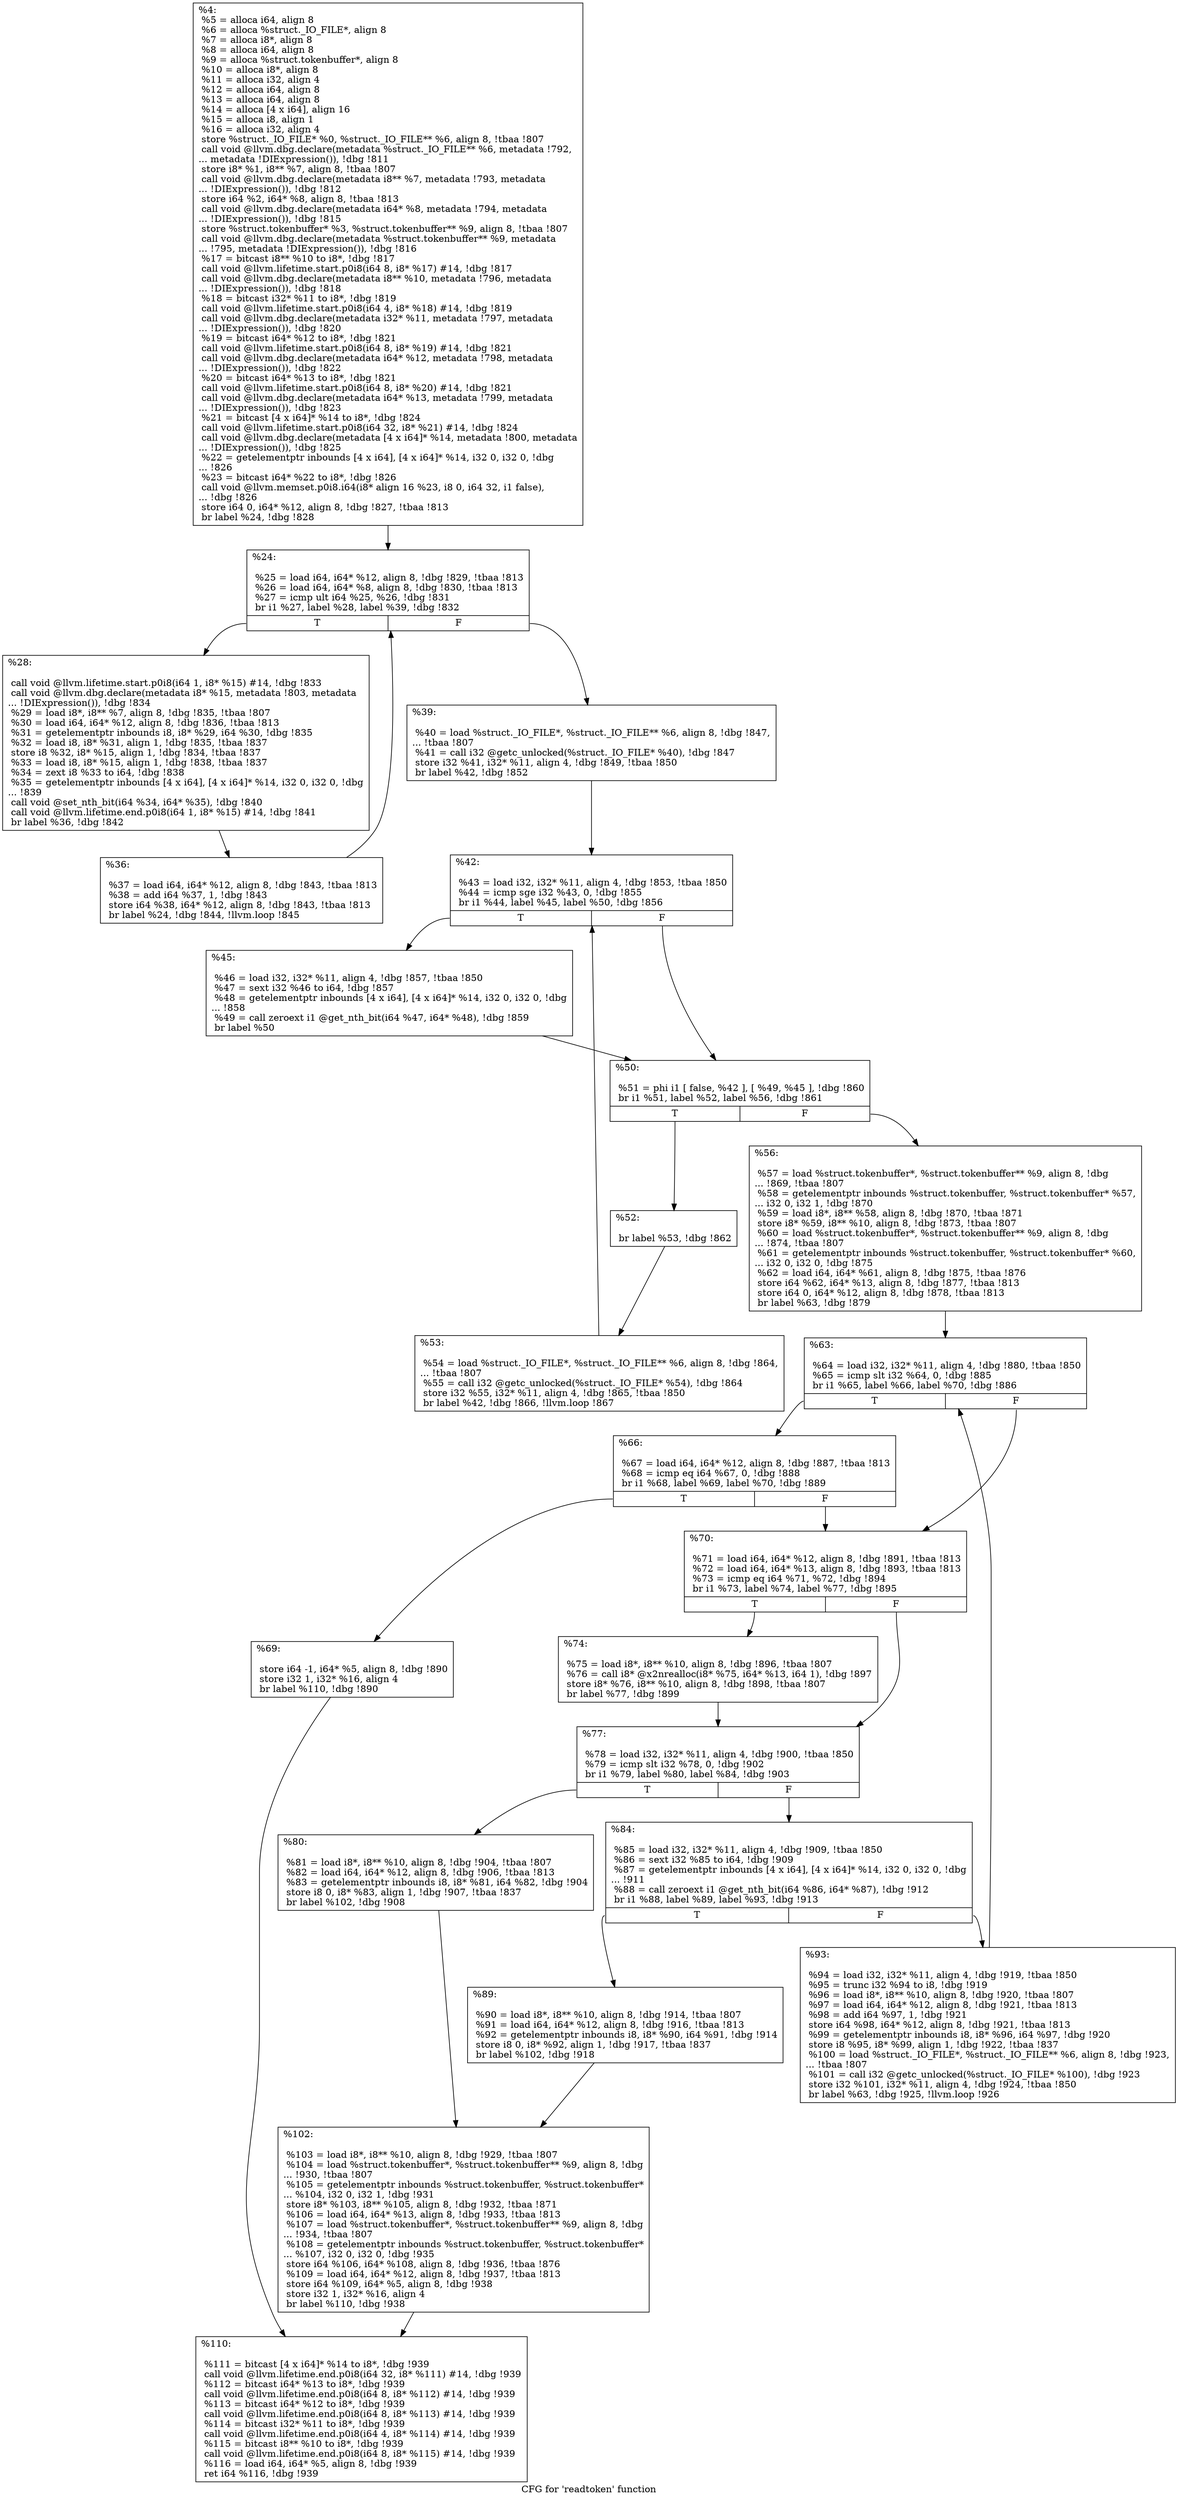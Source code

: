 digraph "CFG for 'readtoken' function" {
	label="CFG for 'readtoken' function";

	Node0x1779c40 [shape=record,label="{%4:\l  %5 = alloca i64, align 8\l  %6 = alloca %struct._IO_FILE*, align 8\l  %7 = alloca i8*, align 8\l  %8 = alloca i64, align 8\l  %9 = alloca %struct.tokenbuffer*, align 8\l  %10 = alloca i8*, align 8\l  %11 = alloca i32, align 4\l  %12 = alloca i64, align 8\l  %13 = alloca i64, align 8\l  %14 = alloca [4 x i64], align 16\l  %15 = alloca i8, align 1\l  %16 = alloca i32, align 4\l  store %struct._IO_FILE* %0, %struct._IO_FILE** %6, align 8, !tbaa !807\l  call void @llvm.dbg.declare(metadata %struct._IO_FILE** %6, metadata !792,\l... metadata !DIExpression()), !dbg !811\l  store i8* %1, i8** %7, align 8, !tbaa !807\l  call void @llvm.dbg.declare(metadata i8** %7, metadata !793, metadata\l... !DIExpression()), !dbg !812\l  store i64 %2, i64* %8, align 8, !tbaa !813\l  call void @llvm.dbg.declare(metadata i64* %8, metadata !794, metadata\l... !DIExpression()), !dbg !815\l  store %struct.tokenbuffer* %3, %struct.tokenbuffer** %9, align 8, !tbaa !807\l  call void @llvm.dbg.declare(metadata %struct.tokenbuffer** %9, metadata\l... !795, metadata !DIExpression()), !dbg !816\l  %17 = bitcast i8** %10 to i8*, !dbg !817\l  call void @llvm.lifetime.start.p0i8(i64 8, i8* %17) #14, !dbg !817\l  call void @llvm.dbg.declare(metadata i8** %10, metadata !796, metadata\l... !DIExpression()), !dbg !818\l  %18 = bitcast i32* %11 to i8*, !dbg !819\l  call void @llvm.lifetime.start.p0i8(i64 4, i8* %18) #14, !dbg !819\l  call void @llvm.dbg.declare(metadata i32* %11, metadata !797, metadata\l... !DIExpression()), !dbg !820\l  %19 = bitcast i64* %12 to i8*, !dbg !821\l  call void @llvm.lifetime.start.p0i8(i64 8, i8* %19) #14, !dbg !821\l  call void @llvm.dbg.declare(metadata i64* %12, metadata !798, metadata\l... !DIExpression()), !dbg !822\l  %20 = bitcast i64* %13 to i8*, !dbg !821\l  call void @llvm.lifetime.start.p0i8(i64 8, i8* %20) #14, !dbg !821\l  call void @llvm.dbg.declare(metadata i64* %13, metadata !799, metadata\l... !DIExpression()), !dbg !823\l  %21 = bitcast [4 x i64]* %14 to i8*, !dbg !824\l  call void @llvm.lifetime.start.p0i8(i64 32, i8* %21) #14, !dbg !824\l  call void @llvm.dbg.declare(metadata [4 x i64]* %14, metadata !800, metadata\l... !DIExpression()), !dbg !825\l  %22 = getelementptr inbounds [4 x i64], [4 x i64]* %14, i32 0, i32 0, !dbg\l... !826\l  %23 = bitcast i64* %22 to i8*, !dbg !826\l  call void @llvm.memset.p0i8.i64(i8* align 16 %23, i8 0, i64 32, i1 false),\l... !dbg !826\l  store i64 0, i64* %12, align 8, !dbg !827, !tbaa !813\l  br label %24, !dbg !828\l}"];
	Node0x1779c40 -> Node0x1858250;
	Node0x1858250 [shape=record,label="{%24:\l\l  %25 = load i64, i64* %12, align 8, !dbg !829, !tbaa !813\l  %26 = load i64, i64* %8, align 8, !dbg !830, !tbaa !813\l  %27 = icmp ult i64 %25, %26, !dbg !831\l  br i1 %27, label %28, label %39, !dbg !832\l|{<s0>T|<s1>F}}"];
	Node0x1858250:s0 -> Node0x18582a0;
	Node0x1858250:s1 -> Node0x1858340;
	Node0x18582a0 [shape=record,label="{%28:\l\l  call void @llvm.lifetime.start.p0i8(i64 1, i8* %15) #14, !dbg !833\l  call void @llvm.dbg.declare(metadata i8* %15, metadata !803, metadata\l... !DIExpression()), !dbg !834\l  %29 = load i8*, i8** %7, align 8, !dbg !835, !tbaa !807\l  %30 = load i64, i64* %12, align 8, !dbg !836, !tbaa !813\l  %31 = getelementptr inbounds i8, i8* %29, i64 %30, !dbg !835\l  %32 = load i8, i8* %31, align 1, !dbg !835, !tbaa !837\l  store i8 %32, i8* %15, align 1, !dbg !834, !tbaa !837\l  %33 = load i8, i8* %15, align 1, !dbg !838, !tbaa !837\l  %34 = zext i8 %33 to i64, !dbg !838\l  %35 = getelementptr inbounds [4 x i64], [4 x i64]* %14, i32 0, i32 0, !dbg\l... !839\l  call void @set_nth_bit(i64 %34, i64* %35), !dbg !840\l  call void @llvm.lifetime.end.p0i8(i64 1, i8* %15) #14, !dbg !841\l  br label %36, !dbg !842\l}"];
	Node0x18582a0 -> Node0x18582f0;
	Node0x18582f0 [shape=record,label="{%36:\l\l  %37 = load i64, i64* %12, align 8, !dbg !843, !tbaa !813\l  %38 = add i64 %37, 1, !dbg !843\l  store i64 %38, i64* %12, align 8, !dbg !843, !tbaa !813\l  br label %24, !dbg !844, !llvm.loop !845\l}"];
	Node0x18582f0 -> Node0x1858250;
	Node0x1858340 [shape=record,label="{%39:\l\l  %40 = load %struct._IO_FILE*, %struct._IO_FILE** %6, align 8, !dbg !847,\l... !tbaa !807\l  %41 = call i32 @getc_unlocked(%struct._IO_FILE* %40), !dbg !847\l  store i32 %41, i32* %11, align 4, !dbg !849, !tbaa !850\l  br label %42, !dbg !852\l}"];
	Node0x1858340 -> Node0x1858390;
	Node0x1858390 [shape=record,label="{%42:\l\l  %43 = load i32, i32* %11, align 4, !dbg !853, !tbaa !850\l  %44 = icmp sge i32 %43, 0, !dbg !855\l  br i1 %44, label %45, label %50, !dbg !856\l|{<s0>T|<s1>F}}"];
	Node0x1858390:s0 -> Node0x18583e0;
	Node0x1858390:s1 -> Node0x1858430;
	Node0x18583e0 [shape=record,label="{%45:\l\l  %46 = load i32, i32* %11, align 4, !dbg !857, !tbaa !850\l  %47 = sext i32 %46 to i64, !dbg !857\l  %48 = getelementptr inbounds [4 x i64], [4 x i64]* %14, i32 0, i32 0, !dbg\l... !858\l  %49 = call zeroext i1 @get_nth_bit(i64 %47, i64* %48), !dbg !859\l  br label %50\l}"];
	Node0x18583e0 -> Node0x1858430;
	Node0x1858430 [shape=record,label="{%50:\l\l  %51 = phi i1 [ false, %42 ], [ %49, %45 ], !dbg !860\l  br i1 %51, label %52, label %56, !dbg !861\l|{<s0>T|<s1>F}}"];
	Node0x1858430:s0 -> Node0x1858480;
	Node0x1858430:s1 -> Node0x1858520;
	Node0x1858480 [shape=record,label="{%52:\l\l  br label %53, !dbg !862\l}"];
	Node0x1858480 -> Node0x18584d0;
	Node0x18584d0 [shape=record,label="{%53:\l\l  %54 = load %struct._IO_FILE*, %struct._IO_FILE** %6, align 8, !dbg !864,\l... !tbaa !807\l  %55 = call i32 @getc_unlocked(%struct._IO_FILE* %54), !dbg !864\l  store i32 %55, i32* %11, align 4, !dbg !865, !tbaa !850\l  br label %42, !dbg !866, !llvm.loop !867\l}"];
	Node0x18584d0 -> Node0x1858390;
	Node0x1858520 [shape=record,label="{%56:\l\l  %57 = load %struct.tokenbuffer*, %struct.tokenbuffer** %9, align 8, !dbg\l... !869, !tbaa !807\l  %58 = getelementptr inbounds %struct.tokenbuffer, %struct.tokenbuffer* %57,\l... i32 0, i32 1, !dbg !870\l  %59 = load i8*, i8** %58, align 8, !dbg !870, !tbaa !871\l  store i8* %59, i8** %10, align 8, !dbg !873, !tbaa !807\l  %60 = load %struct.tokenbuffer*, %struct.tokenbuffer** %9, align 8, !dbg\l... !874, !tbaa !807\l  %61 = getelementptr inbounds %struct.tokenbuffer, %struct.tokenbuffer* %60,\l... i32 0, i32 0, !dbg !875\l  %62 = load i64, i64* %61, align 8, !dbg !875, !tbaa !876\l  store i64 %62, i64* %13, align 8, !dbg !877, !tbaa !813\l  store i64 0, i64* %12, align 8, !dbg !878, !tbaa !813\l  br label %63, !dbg !879\l}"];
	Node0x1858520 -> Node0x1858570;
	Node0x1858570 [shape=record,label="{%63:\l\l  %64 = load i32, i32* %11, align 4, !dbg !880, !tbaa !850\l  %65 = icmp slt i32 %64, 0, !dbg !885\l  br i1 %65, label %66, label %70, !dbg !886\l|{<s0>T|<s1>F}}"];
	Node0x1858570:s0 -> Node0x18585c0;
	Node0x1858570:s1 -> Node0x1858660;
	Node0x18585c0 [shape=record,label="{%66:\l\l  %67 = load i64, i64* %12, align 8, !dbg !887, !tbaa !813\l  %68 = icmp eq i64 %67, 0, !dbg !888\l  br i1 %68, label %69, label %70, !dbg !889\l|{<s0>T|<s1>F}}"];
	Node0x18585c0:s0 -> Node0x1858610;
	Node0x18585c0:s1 -> Node0x1858660;
	Node0x1858610 [shape=record,label="{%69:\l\l  store i64 -1, i64* %5, align 8, !dbg !890\l  store i32 1, i32* %16, align 4\l  br label %110, !dbg !890\l}"];
	Node0x1858610 -> Node0x18588e0;
	Node0x1858660 [shape=record,label="{%70:\l\l  %71 = load i64, i64* %12, align 8, !dbg !891, !tbaa !813\l  %72 = load i64, i64* %13, align 8, !dbg !893, !tbaa !813\l  %73 = icmp eq i64 %71, %72, !dbg !894\l  br i1 %73, label %74, label %77, !dbg !895\l|{<s0>T|<s1>F}}"];
	Node0x1858660:s0 -> Node0x18586b0;
	Node0x1858660:s1 -> Node0x1858700;
	Node0x18586b0 [shape=record,label="{%74:\l\l  %75 = load i8*, i8** %10, align 8, !dbg !896, !tbaa !807\l  %76 = call i8* @x2nrealloc(i8* %75, i64* %13, i64 1), !dbg !897\l  store i8* %76, i8** %10, align 8, !dbg !898, !tbaa !807\l  br label %77, !dbg !899\l}"];
	Node0x18586b0 -> Node0x1858700;
	Node0x1858700 [shape=record,label="{%77:\l\l  %78 = load i32, i32* %11, align 4, !dbg !900, !tbaa !850\l  %79 = icmp slt i32 %78, 0, !dbg !902\l  br i1 %79, label %80, label %84, !dbg !903\l|{<s0>T|<s1>F}}"];
	Node0x1858700:s0 -> Node0x1858750;
	Node0x1858700:s1 -> Node0x18587a0;
	Node0x1858750 [shape=record,label="{%80:\l\l  %81 = load i8*, i8** %10, align 8, !dbg !904, !tbaa !807\l  %82 = load i64, i64* %12, align 8, !dbg !906, !tbaa !813\l  %83 = getelementptr inbounds i8, i8* %81, i64 %82, !dbg !904\l  store i8 0, i8* %83, align 1, !dbg !907, !tbaa !837\l  br label %102, !dbg !908\l}"];
	Node0x1858750 -> Node0x1858890;
	Node0x18587a0 [shape=record,label="{%84:\l\l  %85 = load i32, i32* %11, align 4, !dbg !909, !tbaa !850\l  %86 = sext i32 %85 to i64, !dbg !909\l  %87 = getelementptr inbounds [4 x i64], [4 x i64]* %14, i32 0, i32 0, !dbg\l... !911\l  %88 = call zeroext i1 @get_nth_bit(i64 %86, i64* %87), !dbg !912\l  br i1 %88, label %89, label %93, !dbg !913\l|{<s0>T|<s1>F}}"];
	Node0x18587a0:s0 -> Node0x18587f0;
	Node0x18587a0:s1 -> Node0x1858840;
	Node0x18587f0 [shape=record,label="{%89:\l\l  %90 = load i8*, i8** %10, align 8, !dbg !914, !tbaa !807\l  %91 = load i64, i64* %12, align 8, !dbg !916, !tbaa !813\l  %92 = getelementptr inbounds i8, i8* %90, i64 %91, !dbg !914\l  store i8 0, i8* %92, align 1, !dbg !917, !tbaa !837\l  br label %102, !dbg !918\l}"];
	Node0x18587f0 -> Node0x1858890;
	Node0x1858840 [shape=record,label="{%93:\l\l  %94 = load i32, i32* %11, align 4, !dbg !919, !tbaa !850\l  %95 = trunc i32 %94 to i8, !dbg !919\l  %96 = load i8*, i8** %10, align 8, !dbg !920, !tbaa !807\l  %97 = load i64, i64* %12, align 8, !dbg !921, !tbaa !813\l  %98 = add i64 %97, 1, !dbg !921\l  store i64 %98, i64* %12, align 8, !dbg !921, !tbaa !813\l  %99 = getelementptr inbounds i8, i8* %96, i64 %97, !dbg !920\l  store i8 %95, i8* %99, align 1, !dbg !922, !tbaa !837\l  %100 = load %struct._IO_FILE*, %struct._IO_FILE** %6, align 8, !dbg !923,\l... !tbaa !807\l  %101 = call i32 @getc_unlocked(%struct._IO_FILE* %100), !dbg !923\l  store i32 %101, i32* %11, align 4, !dbg !924, !tbaa !850\l  br label %63, !dbg !925, !llvm.loop !926\l}"];
	Node0x1858840 -> Node0x1858570;
	Node0x1858890 [shape=record,label="{%102:\l\l  %103 = load i8*, i8** %10, align 8, !dbg !929, !tbaa !807\l  %104 = load %struct.tokenbuffer*, %struct.tokenbuffer** %9, align 8, !dbg\l... !930, !tbaa !807\l  %105 = getelementptr inbounds %struct.tokenbuffer, %struct.tokenbuffer*\l... %104, i32 0, i32 1, !dbg !931\l  store i8* %103, i8** %105, align 8, !dbg !932, !tbaa !871\l  %106 = load i64, i64* %13, align 8, !dbg !933, !tbaa !813\l  %107 = load %struct.tokenbuffer*, %struct.tokenbuffer** %9, align 8, !dbg\l... !934, !tbaa !807\l  %108 = getelementptr inbounds %struct.tokenbuffer, %struct.tokenbuffer*\l... %107, i32 0, i32 0, !dbg !935\l  store i64 %106, i64* %108, align 8, !dbg !936, !tbaa !876\l  %109 = load i64, i64* %12, align 8, !dbg !937, !tbaa !813\l  store i64 %109, i64* %5, align 8, !dbg !938\l  store i32 1, i32* %16, align 4\l  br label %110, !dbg !938\l}"];
	Node0x1858890 -> Node0x18588e0;
	Node0x18588e0 [shape=record,label="{%110:\l\l  %111 = bitcast [4 x i64]* %14 to i8*, !dbg !939\l  call void @llvm.lifetime.end.p0i8(i64 32, i8* %111) #14, !dbg !939\l  %112 = bitcast i64* %13 to i8*, !dbg !939\l  call void @llvm.lifetime.end.p0i8(i64 8, i8* %112) #14, !dbg !939\l  %113 = bitcast i64* %12 to i8*, !dbg !939\l  call void @llvm.lifetime.end.p0i8(i64 8, i8* %113) #14, !dbg !939\l  %114 = bitcast i32* %11 to i8*, !dbg !939\l  call void @llvm.lifetime.end.p0i8(i64 4, i8* %114) #14, !dbg !939\l  %115 = bitcast i8** %10 to i8*, !dbg !939\l  call void @llvm.lifetime.end.p0i8(i64 8, i8* %115) #14, !dbg !939\l  %116 = load i64, i64* %5, align 8, !dbg !939\l  ret i64 %116, !dbg !939\l}"];
}

